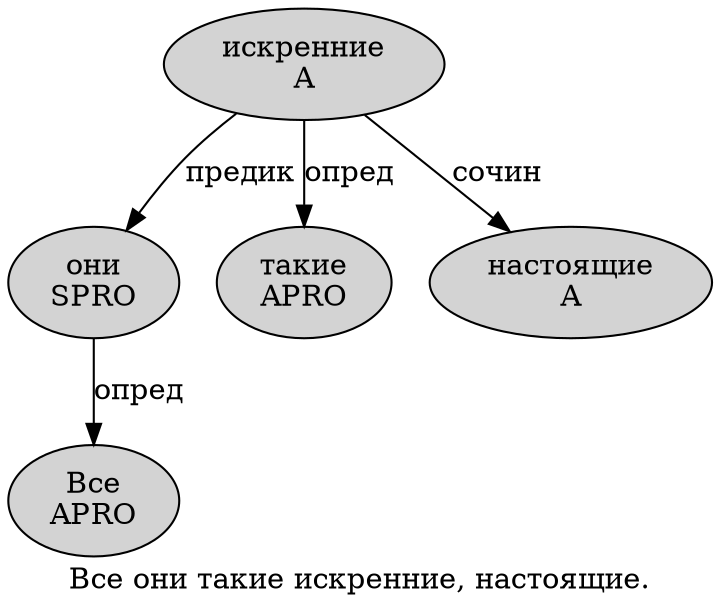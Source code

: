 digraph SENTENCE_533 {
	graph [label="Все они такие искренние, настоящие."]
	node [style=filled]
		0 [label="Все
APRO" color="" fillcolor=lightgray penwidth=1 shape=ellipse]
		1 [label="они
SPRO" color="" fillcolor=lightgray penwidth=1 shape=ellipse]
		2 [label="такие
APRO" color="" fillcolor=lightgray penwidth=1 shape=ellipse]
		3 [label="искренние
A" color="" fillcolor=lightgray penwidth=1 shape=ellipse]
		5 [label="настоящие
A" color="" fillcolor=lightgray penwidth=1 shape=ellipse]
			1 -> 0 [label="опред"]
			3 -> 1 [label="предик"]
			3 -> 2 [label="опред"]
			3 -> 5 [label="сочин"]
}